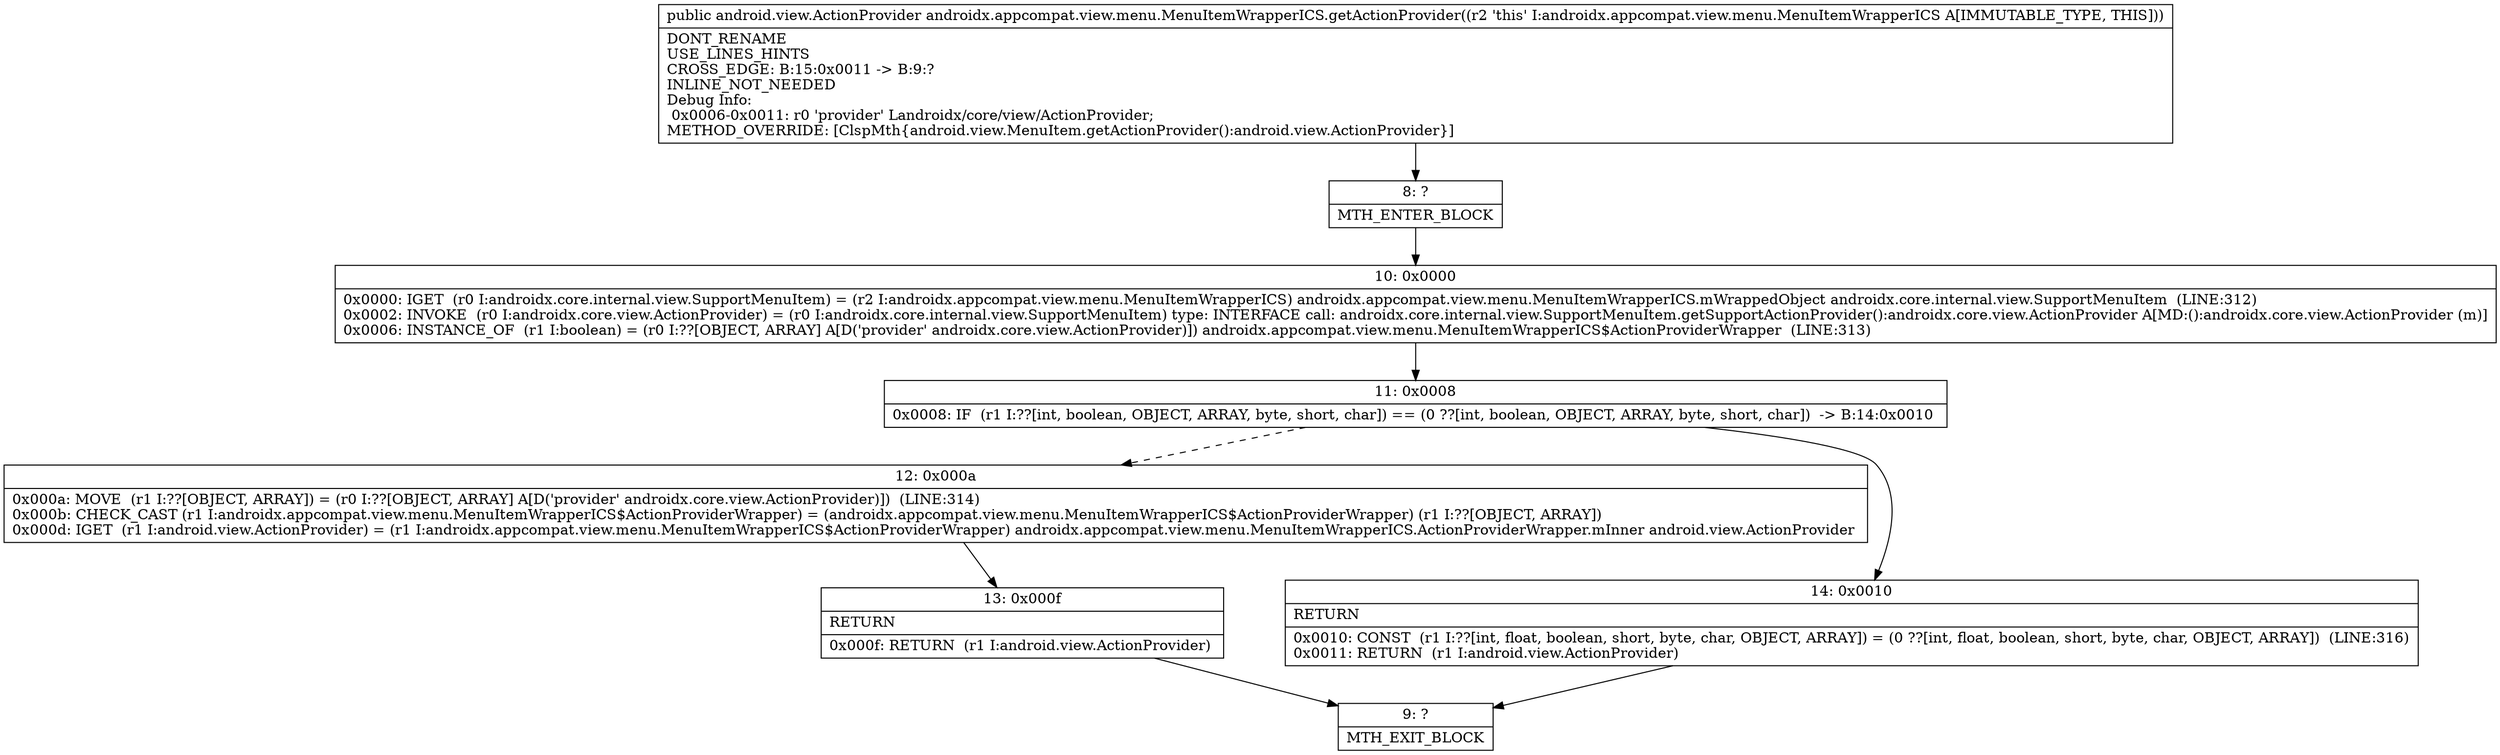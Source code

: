 digraph "CFG forandroidx.appcompat.view.menu.MenuItemWrapperICS.getActionProvider()Landroid\/view\/ActionProvider;" {
Node_8 [shape=record,label="{8\:\ ?|MTH_ENTER_BLOCK\l}"];
Node_10 [shape=record,label="{10\:\ 0x0000|0x0000: IGET  (r0 I:androidx.core.internal.view.SupportMenuItem) = (r2 I:androidx.appcompat.view.menu.MenuItemWrapperICS) androidx.appcompat.view.menu.MenuItemWrapperICS.mWrappedObject androidx.core.internal.view.SupportMenuItem  (LINE:312)\l0x0002: INVOKE  (r0 I:androidx.core.view.ActionProvider) = (r0 I:androidx.core.internal.view.SupportMenuItem) type: INTERFACE call: androidx.core.internal.view.SupportMenuItem.getSupportActionProvider():androidx.core.view.ActionProvider A[MD:():androidx.core.view.ActionProvider (m)]\l0x0006: INSTANCE_OF  (r1 I:boolean) = (r0 I:??[OBJECT, ARRAY] A[D('provider' androidx.core.view.ActionProvider)]) androidx.appcompat.view.menu.MenuItemWrapperICS$ActionProviderWrapper  (LINE:313)\l}"];
Node_11 [shape=record,label="{11\:\ 0x0008|0x0008: IF  (r1 I:??[int, boolean, OBJECT, ARRAY, byte, short, char]) == (0 ??[int, boolean, OBJECT, ARRAY, byte, short, char])  \-\> B:14:0x0010 \l}"];
Node_12 [shape=record,label="{12\:\ 0x000a|0x000a: MOVE  (r1 I:??[OBJECT, ARRAY]) = (r0 I:??[OBJECT, ARRAY] A[D('provider' androidx.core.view.ActionProvider)])  (LINE:314)\l0x000b: CHECK_CAST (r1 I:androidx.appcompat.view.menu.MenuItemWrapperICS$ActionProviderWrapper) = (androidx.appcompat.view.menu.MenuItemWrapperICS$ActionProviderWrapper) (r1 I:??[OBJECT, ARRAY]) \l0x000d: IGET  (r1 I:android.view.ActionProvider) = (r1 I:androidx.appcompat.view.menu.MenuItemWrapperICS$ActionProviderWrapper) androidx.appcompat.view.menu.MenuItemWrapperICS.ActionProviderWrapper.mInner android.view.ActionProvider \l}"];
Node_13 [shape=record,label="{13\:\ 0x000f|RETURN\l|0x000f: RETURN  (r1 I:android.view.ActionProvider) \l}"];
Node_9 [shape=record,label="{9\:\ ?|MTH_EXIT_BLOCK\l}"];
Node_14 [shape=record,label="{14\:\ 0x0010|RETURN\l|0x0010: CONST  (r1 I:??[int, float, boolean, short, byte, char, OBJECT, ARRAY]) = (0 ??[int, float, boolean, short, byte, char, OBJECT, ARRAY])  (LINE:316)\l0x0011: RETURN  (r1 I:android.view.ActionProvider) \l}"];
MethodNode[shape=record,label="{public android.view.ActionProvider androidx.appcompat.view.menu.MenuItemWrapperICS.getActionProvider((r2 'this' I:androidx.appcompat.view.menu.MenuItemWrapperICS A[IMMUTABLE_TYPE, THIS]))  | DONT_RENAME\lUSE_LINES_HINTS\lCROSS_EDGE: B:15:0x0011 \-\> B:9:?\lINLINE_NOT_NEEDED\lDebug Info:\l  0x0006\-0x0011: r0 'provider' Landroidx\/core\/view\/ActionProvider;\lMETHOD_OVERRIDE: [ClspMth\{android.view.MenuItem.getActionProvider():android.view.ActionProvider\}]\l}"];
MethodNode -> Node_8;Node_8 -> Node_10;
Node_10 -> Node_11;
Node_11 -> Node_12[style=dashed];
Node_11 -> Node_14;
Node_12 -> Node_13;
Node_13 -> Node_9;
Node_14 -> Node_9;
}

